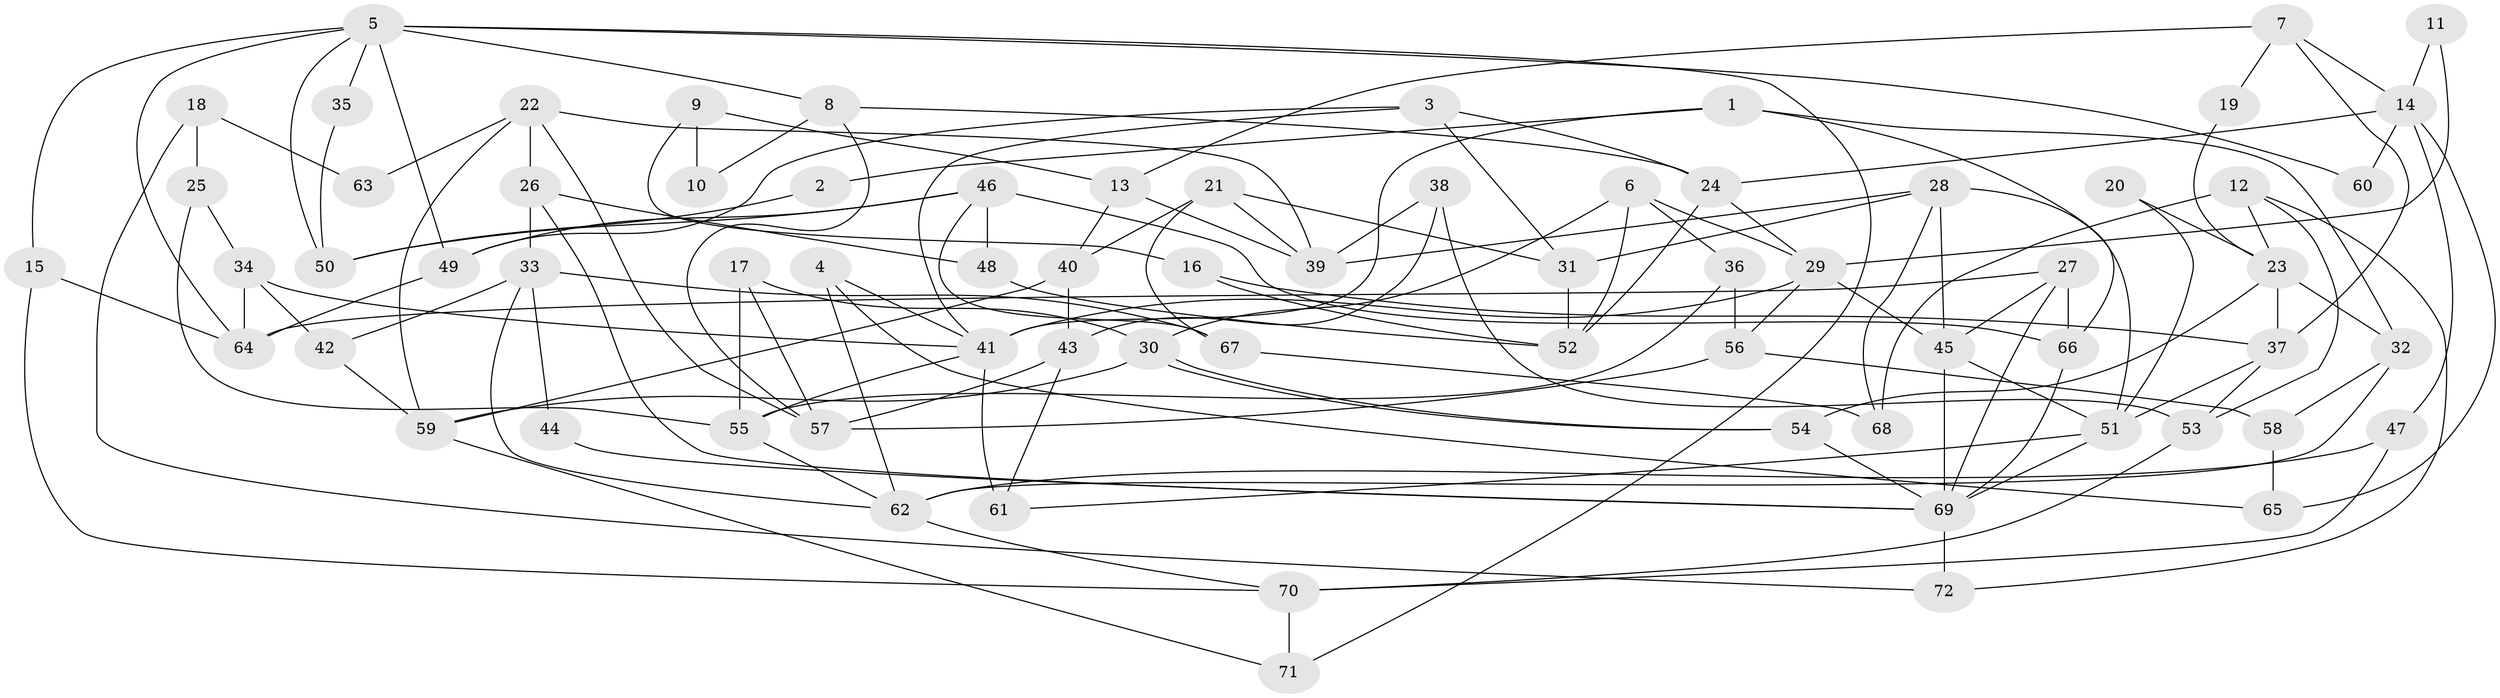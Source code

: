 // Generated by graph-tools (version 1.1) at 2025/36/03/09/25 02:36:20]
// undirected, 72 vertices, 144 edges
graph export_dot {
graph [start="1"]
  node [color=gray90,style=filled];
  1;
  2;
  3;
  4;
  5;
  6;
  7;
  8;
  9;
  10;
  11;
  12;
  13;
  14;
  15;
  16;
  17;
  18;
  19;
  20;
  21;
  22;
  23;
  24;
  25;
  26;
  27;
  28;
  29;
  30;
  31;
  32;
  33;
  34;
  35;
  36;
  37;
  38;
  39;
  40;
  41;
  42;
  43;
  44;
  45;
  46;
  47;
  48;
  49;
  50;
  51;
  52;
  53;
  54;
  55;
  56;
  57;
  58;
  59;
  60;
  61;
  62;
  63;
  64;
  65;
  66;
  67;
  68;
  69;
  70;
  71;
  72;
  1 -- 32;
  1 -- 41;
  1 -- 2;
  1 -- 66;
  2 -- 50;
  3 -- 24;
  3 -- 31;
  3 -- 41;
  3 -- 49;
  4 -- 65;
  4 -- 41;
  4 -- 62;
  5 -- 15;
  5 -- 49;
  5 -- 8;
  5 -- 35;
  5 -- 50;
  5 -- 60;
  5 -- 64;
  5 -- 71;
  6 -- 29;
  6 -- 36;
  6 -- 30;
  6 -- 52;
  7 -- 37;
  7 -- 13;
  7 -- 14;
  7 -- 19;
  8 -- 24;
  8 -- 10;
  8 -- 57;
  9 -- 13;
  9 -- 16;
  9 -- 10;
  11 -- 14;
  11 -- 29;
  12 -- 53;
  12 -- 68;
  12 -- 23;
  12 -- 72;
  13 -- 39;
  13 -- 40;
  14 -- 47;
  14 -- 24;
  14 -- 60;
  14 -- 65;
  15 -- 64;
  15 -- 70;
  16 -- 52;
  16 -- 37;
  17 -- 57;
  17 -- 30;
  17 -- 55;
  18 -- 25;
  18 -- 72;
  18 -- 63;
  19 -- 23;
  20 -- 23;
  20 -- 51;
  21 -- 67;
  21 -- 40;
  21 -- 31;
  21 -- 39;
  22 -- 59;
  22 -- 39;
  22 -- 26;
  22 -- 57;
  22 -- 63;
  23 -- 54;
  23 -- 32;
  23 -- 37;
  24 -- 52;
  24 -- 29;
  25 -- 55;
  25 -- 34;
  26 -- 69;
  26 -- 33;
  26 -- 48;
  27 -- 45;
  27 -- 66;
  27 -- 64;
  27 -- 69;
  28 -- 31;
  28 -- 45;
  28 -- 39;
  28 -- 51;
  28 -- 68;
  29 -- 45;
  29 -- 41;
  29 -- 56;
  30 -- 54;
  30 -- 54;
  30 -- 59;
  31 -- 52;
  32 -- 62;
  32 -- 58;
  33 -- 62;
  33 -- 42;
  33 -- 44;
  33 -- 67;
  34 -- 41;
  34 -- 64;
  34 -- 42;
  35 -- 50;
  36 -- 56;
  36 -- 55;
  37 -- 53;
  37 -- 51;
  38 -- 43;
  38 -- 39;
  38 -- 53;
  40 -- 59;
  40 -- 43;
  41 -- 55;
  41 -- 61;
  42 -- 59;
  43 -- 57;
  43 -- 61;
  44 -- 69;
  45 -- 51;
  45 -- 69;
  46 -- 49;
  46 -- 66;
  46 -- 48;
  46 -- 50;
  46 -- 67;
  47 -- 70;
  47 -- 62;
  48 -- 52;
  49 -- 64;
  51 -- 61;
  51 -- 69;
  53 -- 70;
  54 -- 69;
  55 -- 62;
  56 -- 57;
  56 -- 58;
  58 -- 65;
  59 -- 71;
  62 -- 70;
  66 -- 69;
  67 -- 68;
  69 -- 72;
  70 -- 71;
}
